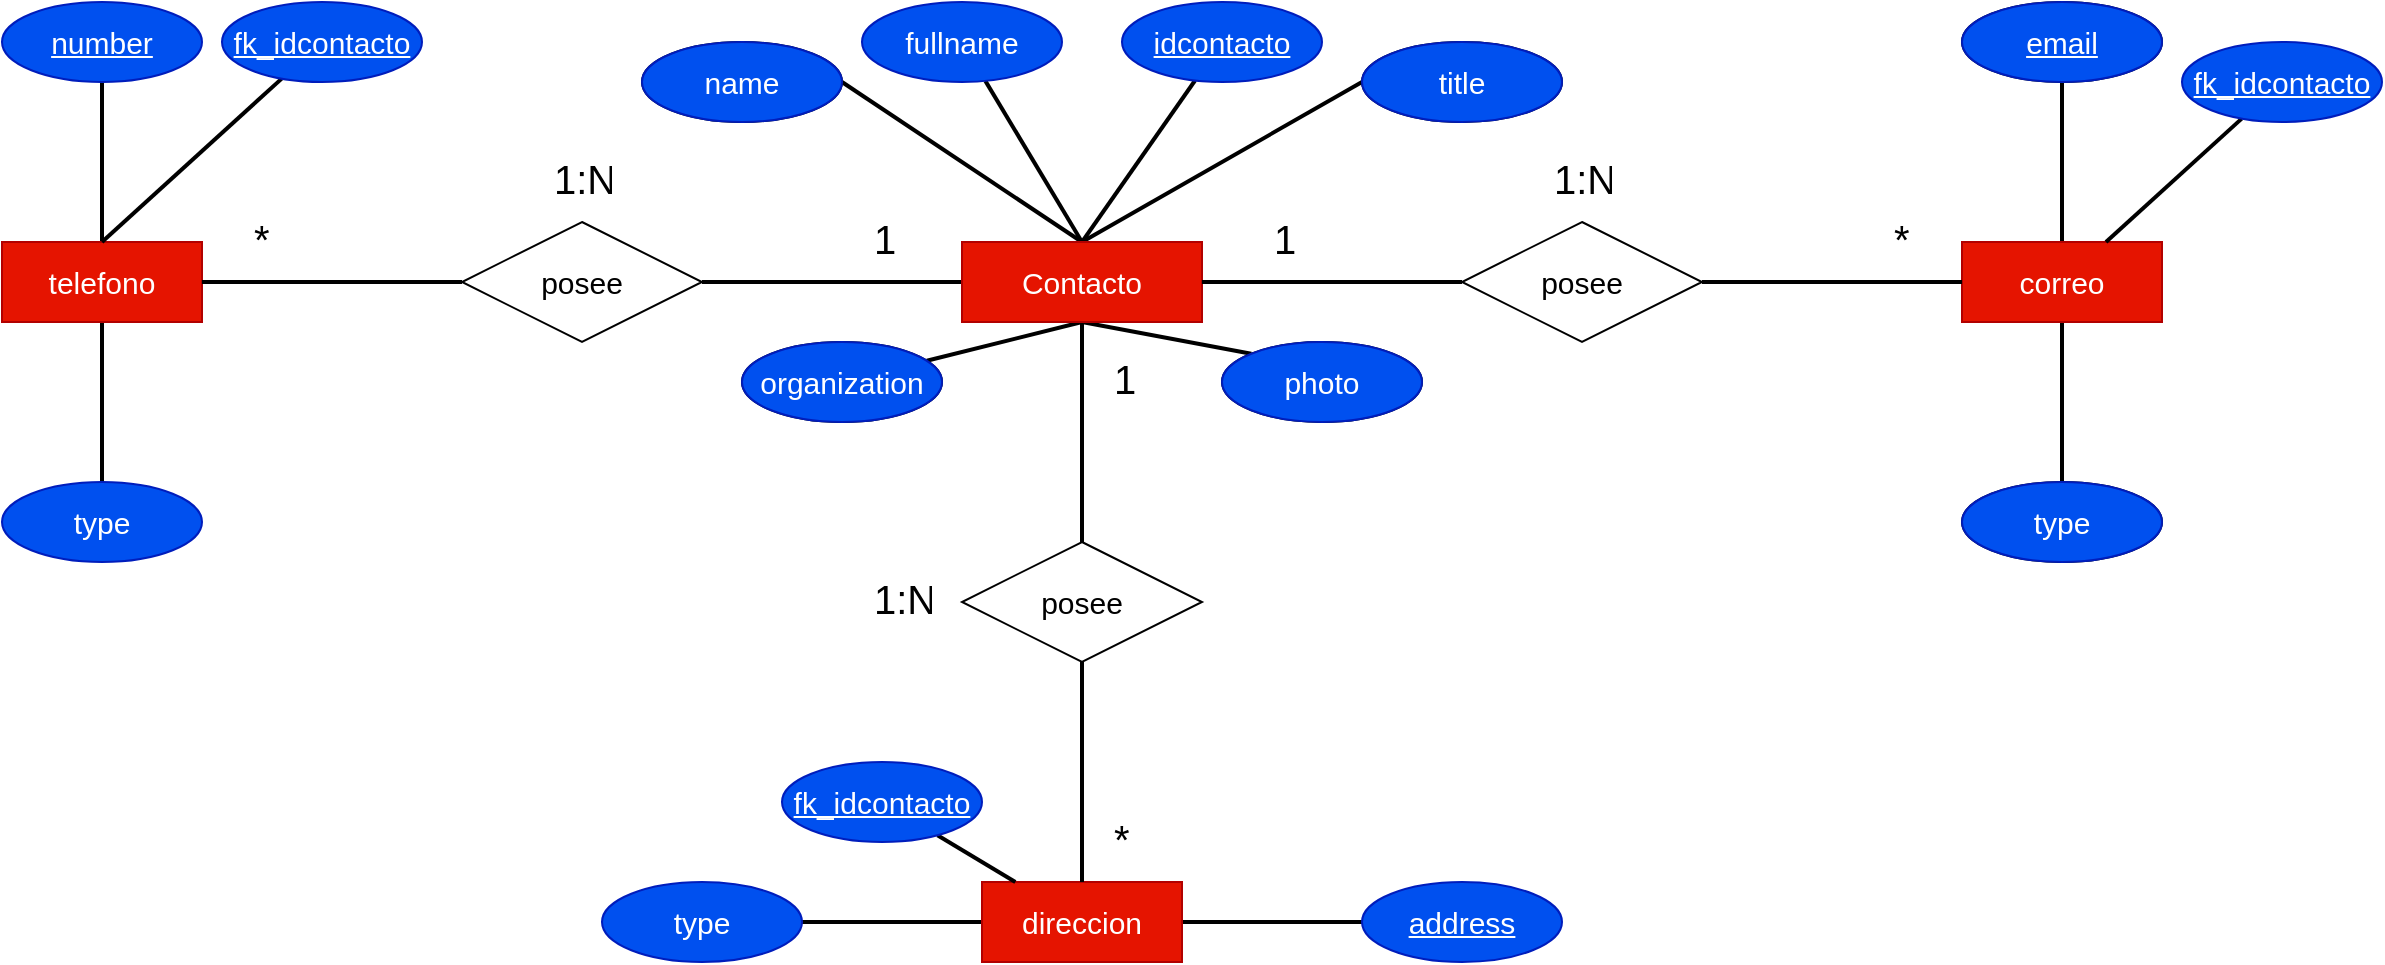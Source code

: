 <mxfile>
    <diagram id="37s6CMcWRU31wefhjYVu" name="Página-1">
        <mxGraphModel dx="825" dy="479" grid="1" gridSize="10" guides="1" tooltips="1" connect="1" arrows="1" fold="1" page="1" pageScale="1" pageWidth="1600" pageHeight="1200" background="#ffffff" math="0" shadow="0">
            <root>
                <mxCell id="0"/>
                <mxCell id="1" parent="0"/>
                <mxCell id="20" style="rounded=0;orthogonalLoop=1;jettySize=auto;html=1;strokeColor=#000000;strokeWidth=2;endArrow=none;endFill=0;fontSize=15;exitX=0.5;exitY=0;exitDx=0;exitDy=0;" parent="1" source="2" target="70" edge="1">
                    <mxGeometry relative="1" as="geometry">
                        <mxPoint x="580" y="70" as="targetPoint"/>
                    </mxGeometry>
                </mxCell>
                <mxCell id="22" style="edgeStyle=none;rounded=0;orthogonalLoop=1;jettySize=auto;html=1;exitX=0.5;exitY=0;exitDx=0;exitDy=0;endArrow=none;endFill=0;strokeColor=#000000;strokeWidth=2;fontSize=15;" parent="1" source="2" target="14" edge="1">
                    <mxGeometry relative="1" as="geometry"/>
                </mxCell>
                <mxCell id="23" style="edgeStyle=none;rounded=0;orthogonalLoop=1;jettySize=auto;html=1;exitX=0.5;exitY=0;exitDx=0;exitDy=0;entryX=0;entryY=0.5;entryDx=0;entryDy=0;endArrow=none;endFill=0;strokeColor=#000000;strokeWidth=2;fontSize=15;" parent="1" source="2" target="17" edge="1">
                    <mxGeometry relative="1" as="geometry"/>
                </mxCell>
                <mxCell id="25" style="edgeStyle=none;rounded=0;orthogonalLoop=1;jettySize=auto;html=1;exitX=0.5;exitY=0;exitDx=0;exitDy=0;entryX=1;entryY=0.5;entryDx=0;entryDy=0;endArrow=none;endFill=0;strokeColor=#000000;strokeWidth=2;fontSize=15;" parent="1" source="2" target="13" edge="1">
                    <mxGeometry relative="1" as="geometry"/>
                </mxCell>
                <mxCell id="29" style="edgeStyle=none;rounded=0;orthogonalLoop=1;jettySize=auto;html=1;exitX=0.5;exitY=1;exitDx=0;exitDy=0;endArrow=none;endFill=0;strokeColor=#000000;strokeWidth=2;fontSize=15;" parent="1" source="2" target="16" edge="1">
                    <mxGeometry relative="1" as="geometry"/>
                </mxCell>
                <mxCell id="30" style="edgeStyle=none;rounded=0;orthogonalLoop=1;jettySize=auto;html=1;exitX=0.5;exitY=1;exitDx=0;exitDy=0;entryX=0;entryY=0;entryDx=0;entryDy=0;endArrow=none;endFill=0;strokeColor=#000000;strokeWidth=2;fontSize=15;" parent="1" source="2" target="15" edge="1">
                    <mxGeometry relative="1" as="geometry"/>
                </mxCell>
                <mxCell id="41" style="edgeStyle=none;rounded=0;orthogonalLoop=1;jettySize=auto;html=1;exitX=0;exitY=0.5;exitDx=0;exitDy=0;entryX=1;entryY=0.5;entryDx=0;entryDy=0;endArrow=none;endFill=0;strokeColor=#000000;strokeWidth=2;fontSize=15;" parent="1" source="2" target="40" edge="1">
                    <mxGeometry relative="1" as="geometry"/>
                </mxCell>
                <mxCell id="51" style="edgeStyle=none;rounded=0;orthogonalLoop=1;jettySize=auto;html=1;exitX=0.5;exitY=1;exitDx=0;exitDy=0;endArrow=none;endFill=0;strokeColor=#000000;strokeWidth=2;fontSize=15;" parent="1" source="2" target="50" edge="1">
                    <mxGeometry relative="1" as="geometry"/>
                </mxCell>
                <mxCell id="2" value="Contacto" style="whiteSpace=wrap;html=1;align=center;fontSize=15;fillColor=#e51400;strokeColor=#B20000;fontColor=#ffffff;" parent="1" vertex="1">
                    <mxGeometry x="520" y="200" width="120" height="40" as="geometry"/>
                </mxCell>
                <mxCell id="26" style="edgeStyle=none;rounded=0;orthogonalLoop=1;jettySize=auto;html=1;exitX=0.5;exitY=0;exitDx=0;exitDy=0;endArrow=none;endFill=0;strokeColor=#000000;strokeWidth=2;fontSize=15;" parent="1" source="3" target="6" edge="1">
                    <mxGeometry relative="1" as="geometry"/>
                </mxCell>
                <mxCell id="28" style="edgeStyle=none;rounded=0;orthogonalLoop=1;jettySize=auto;html=1;exitX=0.5;exitY=1;exitDx=0;exitDy=0;endArrow=none;endFill=0;strokeColor=#000000;strokeWidth=2;fontSize=15;" parent="1" source="3" target="10" edge="1">
                    <mxGeometry relative="1" as="geometry"/>
                </mxCell>
                <mxCell id="3" value="telefono" style="whiteSpace=wrap;html=1;align=center;fontSize=15;fillColor=#e51400;strokeColor=#B20000;fontColor=#ffffff;" parent="1" vertex="1">
                    <mxGeometry x="40" y="200" width="100" height="40" as="geometry"/>
                </mxCell>
                <mxCell id="33" style="edgeStyle=none;rounded=0;orthogonalLoop=1;jettySize=auto;html=1;exitX=1;exitY=0.5;exitDx=0;exitDy=0;entryX=0;entryY=0.5;entryDx=0;entryDy=0;endArrow=none;endFill=0;strokeColor=#000000;strokeWidth=2;fontSize=15;" parent="1" source="4" target="9" edge="1">
                    <mxGeometry relative="1" as="geometry"/>
                </mxCell>
                <mxCell id="34" style="edgeStyle=none;rounded=0;orthogonalLoop=1;jettySize=auto;html=1;exitX=0;exitY=0.5;exitDx=0;exitDy=0;entryX=1;entryY=0.5;entryDx=0;entryDy=0;endArrow=none;endFill=0;strokeColor=#000000;strokeWidth=2;fontSize=15;" parent="1" source="4" target="11" edge="1">
                    <mxGeometry relative="1" as="geometry"/>
                </mxCell>
                <mxCell id="4" value="direccion" style="whiteSpace=wrap;html=1;align=center;fontSize=15;fillColor=#e51400;strokeColor=#B20000;fontColor=#ffffff;" parent="1" vertex="1">
                    <mxGeometry x="530" y="520" width="100" height="40" as="geometry"/>
                </mxCell>
                <mxCell id="31" style="edgeStyle=none;rounded=0;orthogonalLoop=1;jettySize=auto;html=1;exitX=0.5;exitY=0;exitDx=0;exitDy=0;entryX=0.5;entryY=1;entryDx=0;entryDy=0;endArrow=none;endFill=0;strokeColor=#000000;strokeWidth=2;fontSize=15;" parent="1" source="5" target="8" edge="1">
                    <mxGeometry relative="1" as="geometry"/>
                </mxCell>
                <mxCell id="32" style="edgeStyle=none;rounded=0;orthogonalLoop=1;jettySize=auto;html=1;exitX=0.5;exitY=1;exitDx=0;exitDy=0;endArrow=none;endFill=0;strokeColor=#000000;strokeWidth=2;fontSize=15;" parent="1" source="5" target="12" edge="1">
                    <mxGeometry relative="1" as="geometry"/>
                </mxCell>
                <mxCell id="5" value="correo" style="whiteSpace=wrap;html=1;align=center;fontSize=15;fillColor=#e51400;strokeColor=#B20000;fontColor=#ffffff;" parent="1" vertex="1">
                    <mxGeometry x="1020" y="200" width="100" height="40" as="geometry"/>
                </mxCell>
                <mxCell id="6" value="number" style="ellipse;whiteSpace=wrap;html=1;align=center;fontStyle=4;fontSize=15;fillColor=#0050ef;strokeColor=#001DBC;fontColor=#ffffff;" parent="1" vertex="1">
                    <mxGeometry x="40" y="80" width="100" height="40" as="geometry"/>
                </mxCell>
                <mxCell id="8" value="email" style="ellipse;whiteSpace=wrap;html=1;align=center;fontStyle=4;fontSize=15;" parent="1" vertex="1">
                    <mxGeometry x="1020" y="80" width="100" height="40" as="geometry"/>
                </mxCell>
                <mxCell id="9" value="address" style="ellipse;whiteSpace=wrap;html=1;align=center;fontStyle=4;fontSize=15;fillColor=#0050ef;strokeColor=#001DBC;fontColor=#ffffff;" parent="1" vertex="1">
                    <mxGeometry x="720" y="520" width="100" height="40" as="geometry"/>
                </mxCell>
                <mxCell id="10" value="type" style="ellipse;whiteSpace=wrap;html=1;align=center;fontSize=15;fillColor=#0050ef;strokeColor=#001DBC;fontColor=#ffffff;" parent="1" vertex="1">
                    <mxGeometry x="40" y="320" width="100" height="40" as="geometry"/>
                </mxCell>
                <mxCell id="11" value="type" style="ellipse;whiteSpace=wrap;html=1;align=center;fontSize=15;fillColor=#0050ef;strokeColor=#001DBC;fontColor=#ffffff;" parent="1" vertex="1">
                    <mxGeometry x="340" y="520" width="100" height="40" as="geometry"/>
                </mxCell>
                <mxCell id="12" value="type" style="ellipse;whiteSpace=wrap;html=1;align=center;fontSize=15;" parent="1" vertex="1">
                    <mxGeometry x="1020" y="320" width="100" height="40" as="geometry"/>
                </mxCell>
                <mxCell id="13" value="name" style="ellipse;whiteSpace=wrap;html=1;align=center;fontSize=15;" parent="1" vertex="1">
                    <mxGeometry x="360" y="100" width="100" height="40" as="geometry"/>
                </mxCell>
                <mxCell id="14" value="fullname" style="ellipse;whiteSpace=wrap;html=1;align=center;fontSize=15;fillColor=#0050ef;strokeColor=#001DBC;fontColor=#ffffff;" parent="1" vertex="1">
                    <mxGeometry x="470" y="80" width="100" height="40" as="geometry"/>
                </mxCell>
                <mxCell id="15" value="photo" style="ellipse;whiteSpace=wrap;html=1;align=center;fontSize=15;" parent="1" vertex="1">
                    <mxGeometry x="650" y="250" width="100" height="40" as="geometry"/>
                </mxCell>
                <mxCell id="16" value="organization" style="ellipse;whiteSpace=wrap;html=1;align=center;fontSize=15;" parent="1" vertex="1">
                    <mxGeometry x="410" y="250" width="100" height="40" as="geometry"/>
                </mxCell>
                <mxCell id="17" value="title" style="ellipse;whiteSpace=wrap;html=1;align=center;fontSize=15;" parent="1" vertex="1">
                    <mxGeometry x="720" y="100" width="100" height="40" as="geometry"/>
                </mxCell>
                <mxCell id="42" style="edgeStyle=none;rounded=0;orthogonalLoop=1;jettySize=auto;html=1;exitX=0;exitY=0.5;exitDx=0;exitDy=0;endArrow=none;endFill=0;strokeColor=#000000;strokeWidth=2;fontSize=15;fontColor=#000000;" parent="1" source="40" target="3" edge="1">
                    <mxGeometry relative="1" as="geometry"/>
                </mxCell>
                <mxCell id="40" value="posee" style="shape=rhombus;perimeter=rhombusPerimeter;whiteSpace=wrap;html=1;align=center;fontSize=15;" parent="1" vertex="1">
                    <mxGeometry x="270" y="190" width="120" height="60" as="geometry"/>
                </mxCell>
                <mxCell id="45" style="edgeStyle=none;rounded=0;orthogonalLoop=1;jettySize=auto;html=1;entryX=1;entryY=0.5;entryDx=0;entryDy=0;endArrow=none;endFill=0;strokeColor=#000000;strokeWidth=2;fontSize=15;" parent="1" source="5" target="47" edge="1">
                    <mxGeometry relative="1" as="geometry">
                        <mxPoint x="1020" y="220" as="sourcePoint"/>
                    </mxGeometry>
                </mxCell>
                <mxCell id="46" style="edgeStyle=none;rounded=0;orthogonalLoop=1;jettySize=auto;html=1;exitX=0;exitY=0.5;exitDx=0;exitDy=0;endArrow=none;endFill=0;strokeColor=#000000;strokeWidth=2;fontSize=15;" parent="1" source="47" target="2" edge="1">
                    <mxGeometry relative="1" as="geometry">
                        <mxPoint x="640" y="220" as="targetPoint"/>
                    </mxGeometry>
                </mxCell>
                <mxCell id="47" value="posee" style="shape=rhombus;perimeter=rhombusPerimeter;whiteSpace=wrap;html=1;align=center;fontSize=15;" parent="1" vertex="1">
                    <mxGeometry x="770" y="190" width="120" height="60" as="geometry"/>
                </mxCell>
                <mxCell id="52" style="edgeStyle=none;rounded=0;orthogonalLoop=1;jettySize=auto;html=1;exitX=0.5;exitY=1;exitDx=0;exitDy=0;endArrow=none;endFill=0;strokeColor=#000000;strokeWidth=2;fontSize=15;" parent="1" source="50" target="4" edge="1">
                    <mxGeometry relative="1" as="geometry"/>
                </mxCell>
                <mxCell id="50" value="posee" style="shape=rhombus;perimeter=rhombusPerimeter;whiteSpace=wrap;html=1;align=center;fontSize=15;" parent="1" vertex="1">
                    <mxGeometry x="520" y="350" width="120" height="60" as="geometry"/>
                </mxCell>
                <mxCell id="54" value="*" style="text;strokeColor=none;fillColor=none;spacingLeft=4;spacingRight=4;overflow=hidden;rotatable=0;points=[[0,0.5],[1,0.5]];portConstraint=eastwest;fontSize=20;labelBackgroundColor=#FFFFFF;fontColor=#000000;" parent="1" vertex="1">
                    <mxGeometry x="160" y="180" width="40" height="30" as="geometry"/>
                </mxCell>
                <mxCell id="55" value="1" style="text;strokeColor=none;fillColor=none;spacingLeft=4;spacingRight=4;overflow=hidden;rotatable=0;points=[[0,0.5],[1,0.5]];portConstraint=eastwest;fontSize=20;labelBackgroundColor=#FFFFFF;fontColor=#000000;" parent="1" vertex="1">
                    <mxGeometry x="470" y="180" width="40" height="30" as="geometry"/>
                </mxCell>
                <mxCell id="56" value="1:N" style="text;strokeColor=none;fillColor=none;spacingLeft=4;spacingRight=4;overflow=hidden;rotatable=0;points=[[0,0.5],[1,0.5]];portConstraint=eastwest;fontSize=20;labelBackgroundColor=#FFFFFF;fontColor=#000000;" parent="1" vertex="1">
                    <mxGeometry x="310" y="150" width="40" height="30" as="geometry"/>
                </mxCell>
                <mxCell id="57" value="1" style="text;strokeColor=none;fillColor=none;spacingLeft=4;spacingRight=4;overflow=hidden;rotatable=0;points=[[0,0.5],[1,0.5]];portConstraint=eastwest;fontSize=20;labelBackgroundColor=#FFFFFF;fontColor=#000000;" parent="1" vertex="1">
                    <mxGeometry x="670" y="180" width="40" height="30" as="geometry"/>
                </mxCell>
                <mxCell id="58" value="*" style="text;strokeColor=none;fillColor=none;spacingLeft=4;spacingRight=4;overflow=hidden;rotatable=0;points=[[0,0.5],[1,0.5]];portConstraint=eastwest;fontSize=20;labelBackgroundColor=#FFFFFF;fontColor=#000000;" parent="1" vertex="1">
                    <mxGeometry x="590" y="480" width="40" height="30" as="geometry"/>
                </mxCell>
                <mxCell id="59" value="*" style="text;strokeColor=none;fillColor=none;spacingLeft=4;spacingRight=4;overflow=hidden;rotatable=0;points=[[0,0.5],[1,0.5]];portConstraint=eastwest;fontSize=20;labelBackgroundColor=#FFFFFF;fontColor=#000000;" parent="1" vertex="1">
                    <mxGeometry x="980" y="180" width="40" height="30" as="geometry"/>
                </mxCell>
                <mxCell id="60" value="1" style="text;strokeColor=none;fillColor=none;spacingLeft=4;spacingRight=4;overflow=hidden;rotatable=0;points=[[0,0.5],[1,0.5]];portConstraint=eastwest;fontSize=20;labelBackgroundColor=#FFFFFF;fontColor=#000000;" parent="1" vertex="1">
                    <mxGeometry x="590" y="250" width="40" height="30" as="geometry"/>
                </mxCell>
                <mxCell id="61" value="1:N" style="text;strokeColor=none;fillColor=none;spacingLeft=4;spacingRight=4;overflow=hidden;rotatable=0;points=[[0,0.5],[1,0.5]];portConstraint=eastwest;fontSize=20;labelBackgroundColor=#FFFFFF;fontColor=#000000;" parent="1" vertex="1">
                    <mxGeometry x="810" y="150" width="40" height="30" as="geometry"/>
                </mxCell>
                <mxCell id="62" value="1:N" style="text;strokeColor=none;fillColor=none;spacingLeft=4;spacingRight=4;overflow=hidden;rotatable=0;points=[[0,0.5],[1,0.5]];portConstraint=eastwest;fontSize=20;labelBackgroundColor=#FFFFFF;fontColor=#000000;" parent="1" vertex="1">
                    <mxGeometry x="470" y="360" width="40" height="30" as="geometry"/>
                </mxCell>
                <mxCell id="63" value="type" style="ellipse;whiteSpace=wrap;html=1;align=center;fontSize=15;fillColor=#0050ef;strokeColor=#001DBC;fontColor=#ffffff;" parent="1" vertex="1">
                    <mxGeometry x="1020" y="320" width="100" height="40" as="geometry"/>
                </mxCell>
                <mxCell id="64" value="email" style="ellipse;whiteSpace=wrap;html=1;align=center;fontStyle=4;fontSize=15;fillColor=#0050ef;strokeColor=#001DBC;fontColor=#ffffff;" parent="1" vertex="1">
                    <mxGeometry x="1020" y="80" width="100" height="40" as="geometry"/>
                </mxCell>
                <mxCell id="65" value="title" style="ellipse;whiteSpace=wrap;html=1;align=center;fontSize=15;fillColor=#0050ef;strokeColor=#001DBC;fontColor=#ffffff;" parent="1" vertex="1">
                    <mxGeometry x="720" y="100" width="100" height="40" as="geometry"/>
                </mxCell>
                <mxCell id="66" value="photo" style="ellipse;whiteSpace=wrap;html=1;align=center;fontSize=15;fillColor=#0050ef;strokeColor=#001DBC;fontColor=#ffffff;" parent="1" vertex="1">
                    <mxGeometry x="650" y="250" width="100" height="40" as="geometry"/>
                </mxCell>
                <mxCell id="67" value="organization" style="ellipse;whiteSpace=wrap;html=1;align=center;fontSize=15;fillColor=#0050ef;strokeColor=#001DBC;fontColor=#ffffff;" parent="1" vertex="1">
                    <mxGeometry x="410" y="250" width="100" height="40" as="geometry"/>
                </mxCell>
                <mxCell id="68" value="name" style="ellipse;whiteSpace=wrap;html=1;align=center;fontSize=15;fillColor=#0050ef;strokeColor=#001DBC;fontColor=#ffffff;" parent="1" vertex="1">
                    <mxGeometry x="360" y="100" width="100" height="40" as="geometry"/>
                </mxCell>
                <mxCell id="70" value="idcontacto" style="ellipse;whiteSpace=wrap;html=1;align=center;fontStyle=4;fontSize=15;fillColor=#0050ef;strokeColor=#001DBC;fontColor=#ffffff;" parent="1" vertex="1">
                    <mxGeometry x="600" y="80" width="100" height="40" as="geometry"/>
                </mxCell>
                <mxCell id="71" style="rounded=0;orthogonalLoop=1;jettySize=auto;html=1;strokeColor=#000000;strokeWidth=2;endArrow=none;endFill=0;fontSize=15;exitX=0.5;exitY=0;exitDx=0;exitDy=0;" edge="1" parent="1" target="72" source="3">
                    <mxGeometry relative="1" as="geometry">
                        <mxPoint x="130" y="70" as="targetPoint"/>
                        <mxPoint x="130" y="200" as="sourcePoint"/>
                    </mxGeometry>
                </mxCell>
                <mxCell id="72" value="fk_idcontacto" style="ellipse;whiteSpace=wrap;html=1;align=center;fontStyle=4;fontSize=15;fillColor=#0050ef;strokeColor=#001DBC;fontColor=#ffffff;" vertex="1" parent="1">
                    <mxGeometry x="150" y="80" width="100" height="40" as="geometry"/>
                </mxCell>
                <mxCell id="73" style="rounded=0;orthogonalLoop=1;jettySize=auto;html=1;strokeColor=#000000;strokeWidth=2;endArrow=none;endFill=0;fontSize=15;" edge="1" parent="1" target="74" source="5">
                    <mxGeometry relative="1" as="geometry">
                        <mxPoint x="1120" y="70" as="targetPoint"/>
                        <mxPoint x="1120" y="200" as="sourcePoint"/>
                    </mxGeometry>
                </mxCell>
                <mxCell id="74" value="fk_idcontacto" style="ellipse;whiteSpace=wrap;html=1;align=center;fontStyle=4;fontSize=15;fillColor=#0050ef;strokeColor=#001DBC;fontColor=#ffffff;" vertex="1" parent="1">
                    <mxGeometry x="1130" y="100" width="100" height="40" as="geometry"/>
                </mxCell>
                <mxCell id="75" style="rounded=0;orthogonalLoop=1;jettySize=auto;html=1;strokeColor=#000000;strokeWidth=2;endArrow=none;endFill=0;fontSize=15;" edge="1" parent="1" target="76" source="4">
                    <mxGeometry relative="1" as="geometry">
                        <mxPoint x="510" y="610" as="targetPoint"/>
                        <mxPoint x="578" y="540" as="sourcePoint"/>
                    </mxGeometry>
                </mxCell>
                <mxCell id="76" value="fk_idcontacto" style="ellipse;whiteSpace=wrap;html=1;align=center;fontStyle=4;fontSize=15;fillColor=#0050ef;strokeColor=#001DBC;fontColor=#ffffff;" vertex="1" parent="1">
                    <mxGeometry x="430" y="460" width="100" height="40" as="geometry"/>
                </mxCell>
            </root>
        </mxGraphModel>
    </diagram>
</mxfile>